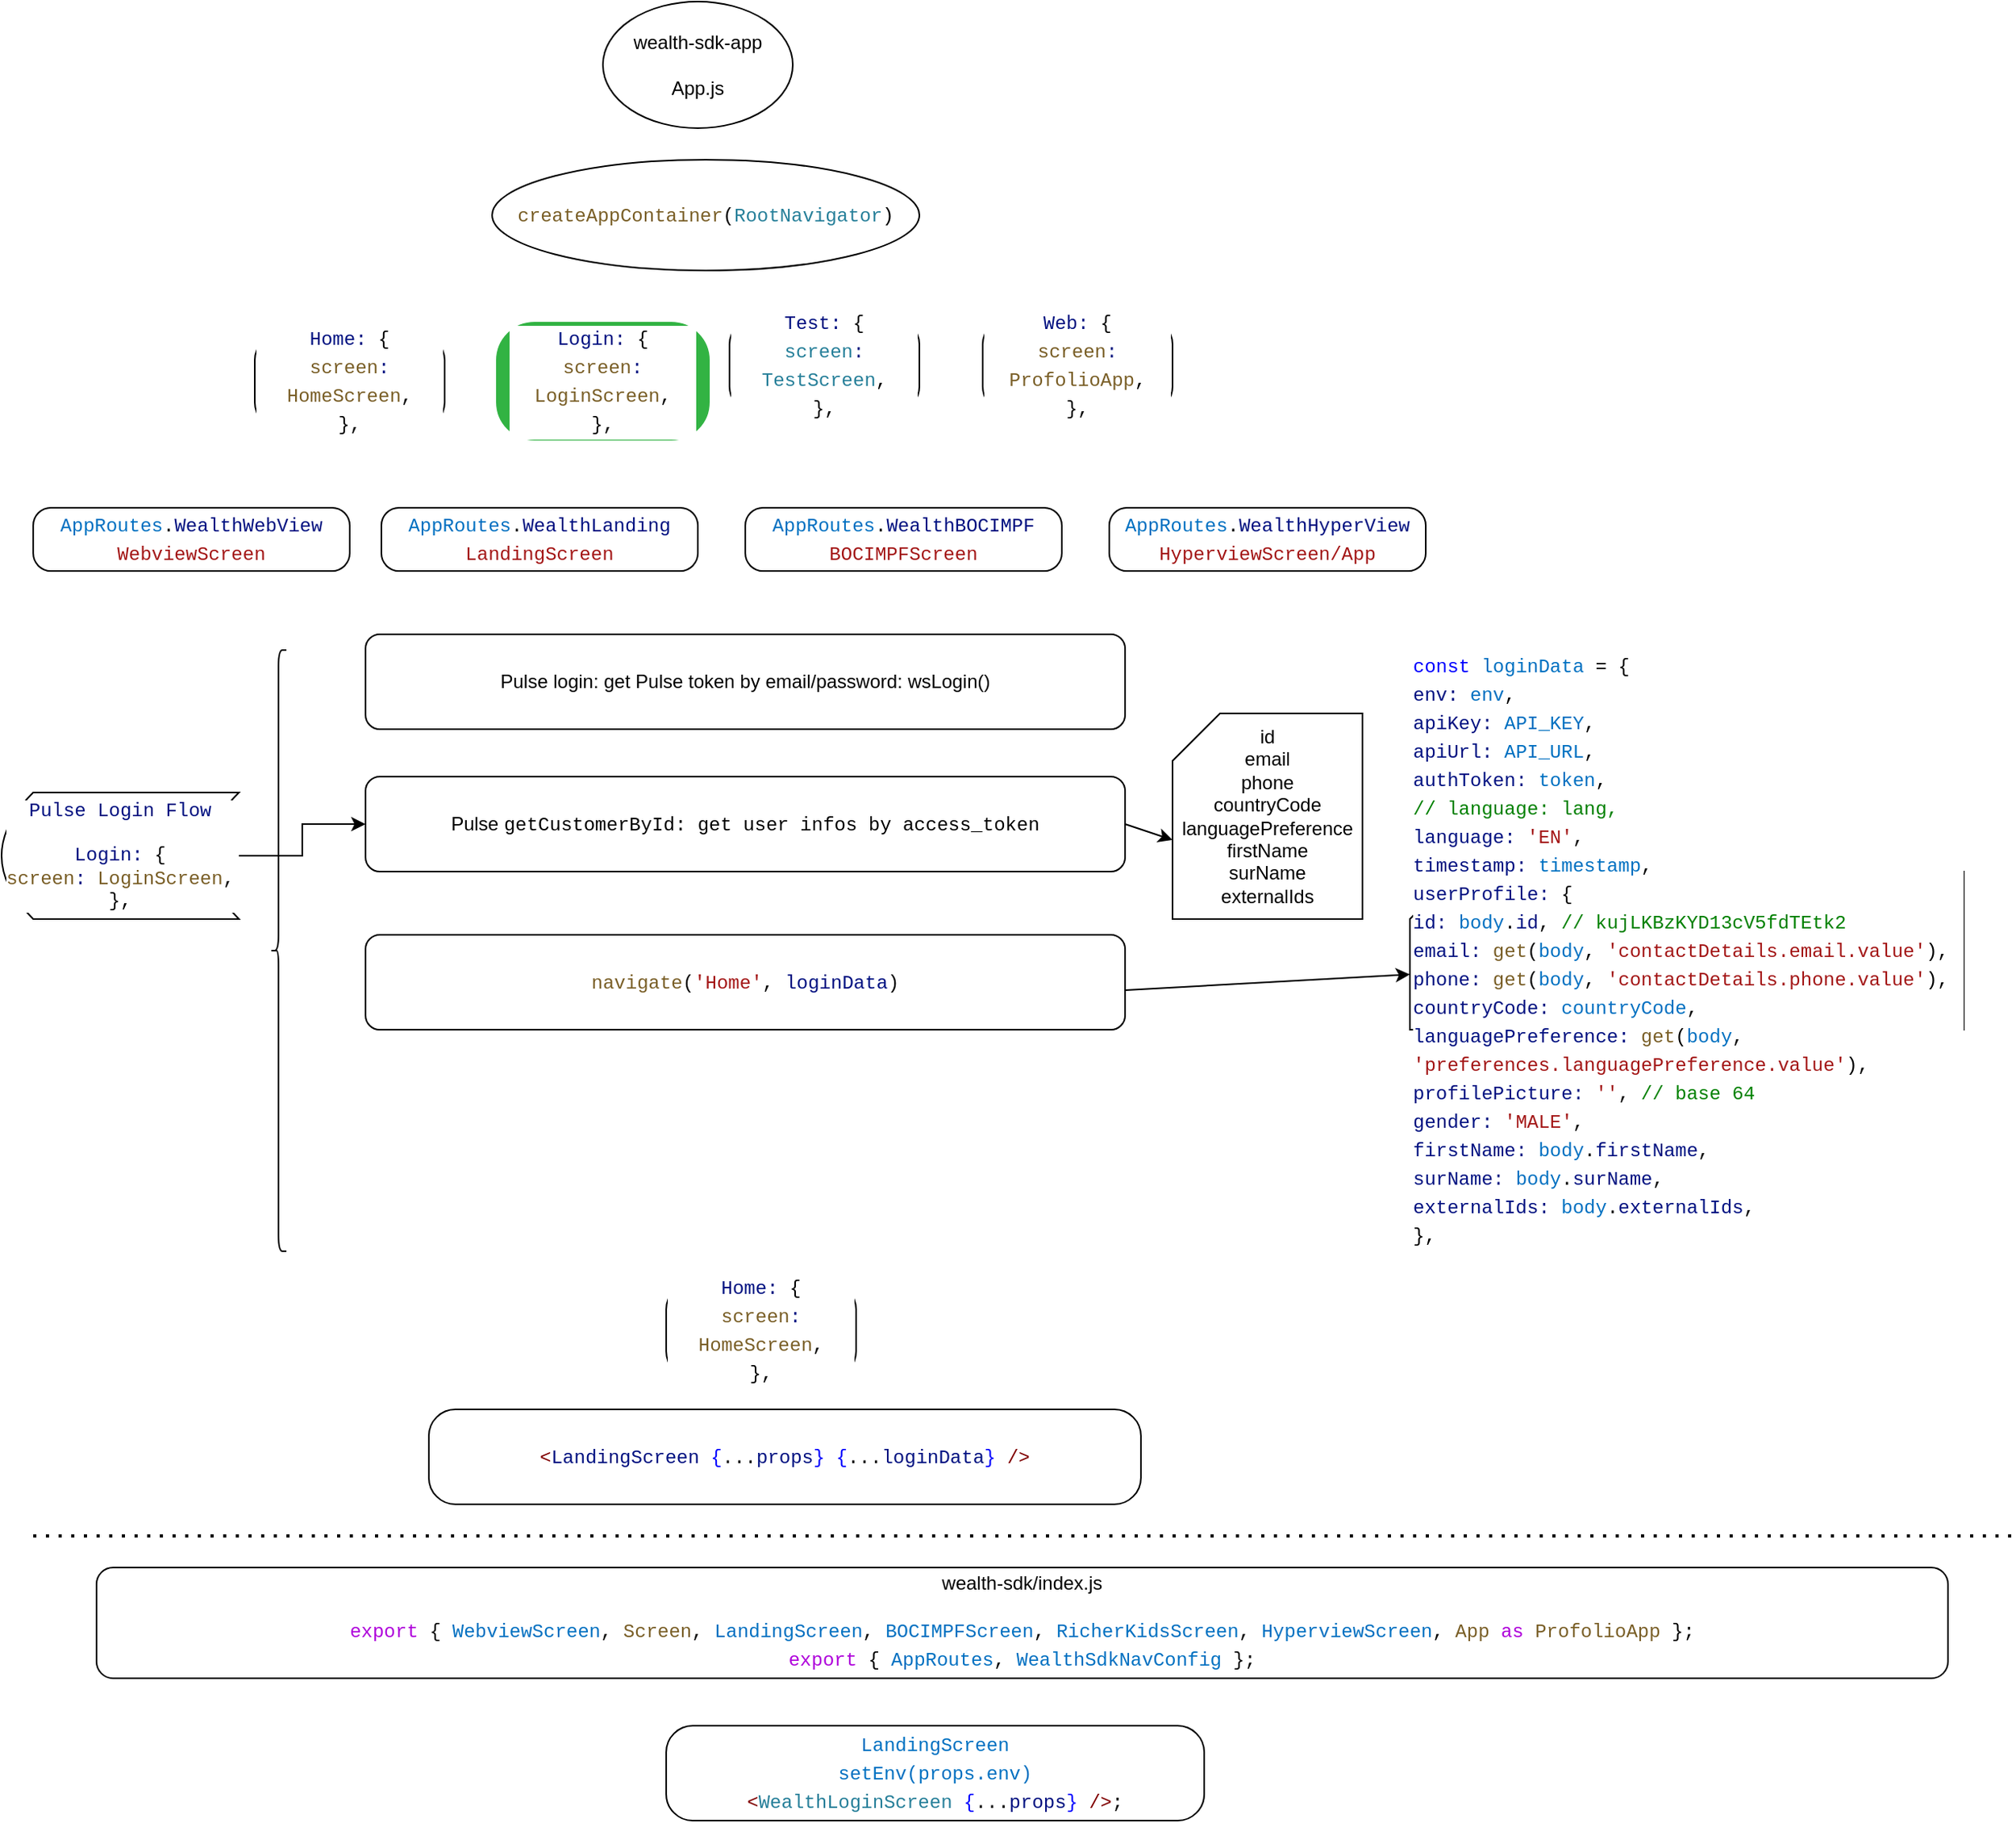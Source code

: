 <mxfile version="16.6.4" type="github">
  <diagram id="Ez9NOa8rmPA_cQ7ZIKCo" name="Page-1">
    <mxGraphModel dx="1400" dy="816" grid="1" gridSize="10" guides="1" tooltips="1" connect="1" arrows="1" fold="1" page="1" pageScale="1" pageWidth="850" pageHeight="1100" math="0" shadow="0">
      <root>
        <mxCell id="0" />
        <mxCell id="1" parent="0" />
        <mxCell id="DqpLaMD-jv-4hAw9MZrK-1" value="wealth-sdk-app&lt;br&gt;&lt;br&gt;App.js" style="ellipse;whiteSpace=wrap;html=1;" parent="1" vertex="1">
          <mxGeometry x="390" y="80" width="120" height="80" as="geometry" />
        </mxCell>
        <mxCell id="DqpLaMD-jv-4hAw9MZrK-2" value="&lt;div style=&quot;background-color: rgb(255 , 255 , 255) ; font-family: &amp;#34;menlo&amp;#34; , &amp;#34;monaco&amp;#34; , &amp;#34;courier new&amp;#34; , monospace ; line-height: 18px&quot;&gt;&lt;span style=&quot;color: #795e26&quot;&gt;createAppContainer&lt;/span&gt;(&lt;span style=&quot;color: #267f99&quot;&gt;RootNavigator&lt;/span&gt;)&lt;/div&gt;" style="ellipse;whiteSpace=wrap;html=1;" parent="1" vertex="1">
          <mxGeometry x="320" y="180" width="270" height="70" as="geometry" />
        </mxCell>
        <mxCell id="DqpLaMD-jv-4hAw9MZrK-3" value="&lt;div style=&quot;background-color: rgb(255 , 255 , 255) ; font-family: &amp;#34;menlo&amp;#34; , &amp;#34;monaco&amp;#34; , &amp;#34;courier new&amp;#34; , monospace ; line-height: 18px&quot;&gt;&lt;div&gt;&lt;span style=&quot;color: #001080&quot;&gt;Home&lt;/span&gt;&lt;span style=&quot;color: #001080&quot;&gt;:&lt;/span&gt; {&lt;/div&gt;&lt;div&gt;      &lt;span style=&quot;color: #795e26&quot;&gt;screen&lt;/span&gt;&lt;span style=&quot;color: #001080&quot;&gt;:&lt;/span&gt; &lt;span style=&quot;color: #795e26&quot;&gt;HomeScreen&lt;/span&gt;,&lt;/div&gt;&lt;div&gt;    },&lt;/div&gt;&lt;/div&gt;" style="rounded=1;whiteSpace=wrap;html=1;arcSize=28;" parent="1" vertex="1">
          <mxGeometry x="170" y="290" width="120" height="60" as="geometry" />
        </mxCell>
        <mxCell id="DqpLaMD-jv-4hAw9MZrK-4" value="&lt;div style=&quot;background-color: rgb(255 , 255 , 255) ; font-family: &amp;#34;menlo&amp;#34; , &amp;#34;monaco&amp;#34; , &amp;#34;courier new&amp;#34; , monospace ; line-height: 18px&quot;&gt;&lt;div style=&quot;font-family: &amp;#34;menlo&amp;#34; , &amp;#34;monaco&amp;#34; , &amp;#34;courier new&amp;#34; , monospace ; line-height: 18px&quot;&gt;&lt;div&gt;&lt;span style=&quot;color: #001080&quot;&gt;Login&lt;/span&gt;&lt;span style=&quot;color: #001080&quot;&gt;:&lt;/span&gt; {&lt;/div&gt;&lt;div&gt;      &lt;span style=&quot;color: #795e26&quot;&gt;screen&lt;/span&gt;&lt;span style=&quot;color: #001080&quot;&gt;:&lt;/span&gt; &lt;span style=&quot;color: #795e26&quot;&gt;LoginScreen&lt;/span&gt;,&lt;/div&gt;&lt;div&gt;    },&lt;/div&gt;&lt;/div&gt;&lt;/div&gt;" style="rounded=1;whiteSpace=wrap;html=1;arcSize=28;fillColor=#7CE879;strokeColor=#32B343;gradientColor=none;shadow=0;glass=0;strokeWidth=15;" parent="1" vertex="1">
          <mxGeometry x="330" y="290" width="120" height="60" as="geometry" />
        </mxCell>
        <mxCell id="DqpLaMD-jv-4hAw9MZrK-5" value="&lt;div style=&quot;background-color: rgb(255 , 255 , 255) ; font-family: &amp;#34;menlo&amp;#34; , &amp;#34;monaco&amp;#34; , &amp;#34;courier new&amp;#34; , monospace ; line-height: 18px&quot;&gt;&lt;div style=&quot;font-family: &amp;#34;menlo&amp;#34; , &amp;#34;monaco&amp;#34; , &amp;#34;courier new&amp;#34; , monospace ; line-height: 18px&quot;&gt;&lt;div&gt;&lt;span style=&quot;color: #001080&quot;&gt;Test&lt;/span&gt;&lt;span style=&quot;color: #001080&quot;&gt;:&lt;/span&gt; {&lt;/div&gt;&lt;div&gt;      &lt;span style=&quot;color: #267f99&quot;&gt;screen&lt;/span&gt;&lt;span style=&quot;color: #001080&quot;&gt;:&lt;/span&gt; &lt;span style=&quot;color: #267f99&quot;&gt;TestScreen&lt;/span&gt;,&lt;/div&gt;&lt;div&gt;    },&lt;/div&gt;&lt;/div&gt;&lt;/div&gt;" style="rounded=1;whiteSpace=wrap;html=1;arcSize=28;" parent="1" vertex="1">
          <mxGeometry x="470" y="280" width="120" height="60" as="geometry" />
        </mxCell>
        <mxCell id="DqpLaMD-jv-4hAw9MZrK-6" value="&lt;div style=&quot;background-color: rgb(255 , 255 , 255) ; font-family: &amp;#34;menlo&amp;#34; , &amp;#34;monaco&amp;#34; , &amp;#34;courier new&amp;#34; , monospace ; line-height: 18px&quot;&gt;&lt;div style=&quot;font-family: &amp;#34;menlo&amp;#34; , &amp;#34;monaco&amp;#34; , &amp;#34;courier new&amp;#34; , monospace ; line-height: 18px&quot;&gt;&lt;div&gt;&lt;span style=&quot;color: #001080&quot;&gt;Web&lt;/span&gt;&lt;span style=&quot;color: #001080&quot;&gt;:&lt;/span&gt; {&lt;/div&gt;&lt;div&gt;      &lt;span style=&quot;color: #795e26&quot;&gt;screen&lt;/span&gt;&lt;span style=&quot;color: #001080&quot;&gt;:&lt;/span&gt; &lt;span style=&quot;color: #795e26&quot;&gt;ProfolioApp&lt;/span&gt;,&lt;/div&gt;&lt;div&gt;    },&lt;/div&gt;&lt;/div&gt;&lt;/div&gt;" style="rounded=1;whiteSpace=wrap;html=1;arcSize=28;" parent="1" vertex="1">
          <mxGeometry x="630" y="280" width="120" height="60" as="geometry" />
        </mxCell>
        <mxCell id="DqpLaMD-jv-4hAw9MZrK-7" value="&lt;div style=&quot;background-color: rgb(255 , 255 , 255) ; font-family: &amp;#34;menlo&amp;#34; , &amp;#34;monaco&amp;#34; , &amp;#34;courier new&amp;#34; , monospace ; line-height: 18px&quot;&gt;&lt;div style=&quot;font-family: &amp;#34;menlo&amp;#34; , &amp;#34;monaco&amp;#34; , &amp;#34;courier new&amp;#34; , monospace ; line-height: 18px&quot;&gt;&lt;span style=&quot;color: #0070c1&quot;&gt;AppRoutes&lt;/span&gt;.&lt;span style=&quot;color: #001080&quot;&gt;WealthWebView&lt;/span&gt;&lt;/div&gt;&lt;div style=&quot;font-family: &amp;#34;menlo&amp;#34; , &amp;#34;monaco&amp;#34; , &amp;#34;courier new&amp;#34; , monospace ; line-height: 18px&quot;&gt;&lt;div style=&quot;font-family: &amp;#34;menlo&amp;#34; , &amp;#34;monaco&amp;#34; , &amp;#34;courier new&amp;#34; , monospace ; line-height: 18px&quot;&gt;&lt;span style=&quot;color: #a31515&quot;&gt;WebviewScreen&lt;/span&gt;&lt;/div&gt;&lt;/div&gt;&lt;/div&gt;" style="rounded=1;whiteSpace=wrap;html=1;arcSize=28;" parent="1" vertex="1">
          <mxGeometry x="30" y="400" width="200" height="40" as="geometry" />
        </mxCell>
        <mxCell id="DqpLaMD-jv-4hAw9MZrK-8" value="&lt;div style=&quot;background-color: rgb(255 , 255 , 255) ; font-family: &amp;#34;menlo&amp;#34; , &amp;#34;monaco&amp;#34; , &amp;#34;courier new&amp;#34; , monospace ; line-height: 18px&quot;&gt;&lt;div style=&quot;font-family: &amp;#34;menlo&amp;#34; , &amp;#34;monaco&amp;#34; , &amp;#34;courier new&amp;#34; , monospace ; line-height: 18px&quot;&gt;&lt;span style=&quot;color: #0070c1&quot;&gt;AppRoutes&lt;/span&gt;.&lt;span style=&quot;color: rgb(0 , 16 , 128) ; font-family: &amp;#34;menlo&amp;#34; , &amp;#34;monaco&amp;#34; , &amp;#34;courier new&amp;#34; , monospace&quot;&gt;WealthLanding&lt;/span&gt;&lt;/div&gt;&lt;div style=&quot;font-family: &amp;#34;menlo&amp;#34; , &amp;#34;monaco&amp;#34; , &amp;#34;courier new&amp;#34; , monospace ; line-height: 18px&quot;&gt;&lt;div style=&quot;font-family: &amp;#34;menlo&amp;#34; , &amp;#34;monaco&amp;#34; , &amp;#34;courier new&amp;#34; , monospace ; line-height: 18px&quot;&gt;&lt;div style=&quot;font-family: &amp;#34;menlo&amp;#34; , &amp;#34;monaco&amp;#34; , &amp;#34;courier new&amp;#34; , monospace ; line-height: 18px&quot;&gt;&lt;span style=&quot;color: #a31515&quot;&gt;LandingScreen&lt;/span&gt;&lt;/div&gt;&lt;/div&gt;&lt;/div&gt;&lt;/div&gt;" style="rounded=1;whiteSpace=wrap;html=1;arcSize=28;" parent="1" vertex="1">
          <mxGeometry x="250" y="400" width="200" height="40" as="geometry" />
        </mxCell>
        <mxCell id="DqpLaMD-jv-4hAw9MZrK-9" value="&lt;div style=&quot;background-color: rgb(255 , 255 , 255) ; font-family: &amp;#34;menlo&amp;#34; , &amp;#34;monaco&amp;#34; , &amp;#34;courier new&amp;#34; , monospace ; line-height: 18px&quot;&gt;&lt;div style=&quot;font-family: &amp;#34;menlo&amp;#34; , &amp;#34;monaco&amp;#34; , &amp;#34;courier new&amp;#34; , monospace ; line-height: 18px&quot;&gt;&lt;span style=&quot;color: #0070c1&quot;&gt;AppRoutes&lt;/span&gt;.&lt;span style=&quot;color: rgb(0 , 16 , 128) ; font-family: &amp;#34;menlo&amp;#34; , &amp;#34;monaco&amp;#34; , &amp;#34;courier new&amp;#34; , monospace&quot;&gt;WealthBOCIMPF&lt;/span&gt;&lt;/div&gt;&lt;div style=&quot;font-family: &amp;#34;menlo&amp;#34; , &amp;#34;monaco&amp;#34; , &amp;#34;courier new&amp;#34; , monospace ; line-height: 18px&quot;&gt;&lt;div style=&quot;font-family: &amp;#34;menlo&amp;#34; , &amp;#34;monaco&amp;#34; , &amp;#34;courier new&amp;#34; , monospace ; line-height: 18px&quot;&gt;&lt;div style=&quot;font-family: &amp;#34;menlo&amp;#34; , &amp;#34;monaco&amp;#34; , &amp;#34;courier new&amp;#34; , monospace ; line-height: 18px&quot;&gt;&lt;span style=&quot;color: #a31515&quot;&gt;BOCIMPFScreen&lt;/span&gt;&lt;/div&gt;&lt;/div&gt;&lt;/div&gt;&lt;/div&gt;" style="rounded=1;whiteSpace=wrap;html=1;arcSize=28;" parent="1" vertex="1">
          <mxGeometry x="480" y="400" width="200" height="40" as="geometry" />
        </mxCell>
        <mxCell id="DqpLaMD-jv-4hAw9MZrK-10" value="&lt;div style=&quot;background-color: rgb(255 , 255 , 255) ; font-family: &amp;#34;menlo&amp;#34; , &amp;#34;monaco&amp;#34; , &amp;#34;courier new&amp;#34; , monospace ; line-height: 18px&quot;&gt;&lt;div style=&quot;font-family: &amp;#34;menlo&amp;#34; , &amp;#34;monaco&amp;#34; , &amp;#34;courier new&amp;#34; , monospace ; line-height: 18px&quot;&gt;&lt;span style=&quot;color: #0070c1&quot;&gt;AppRoutes&lt;/span&gt;.&lt;span style=&quot;color: rgb(0 , 16 , 128) ; font-family: &amp;#34;menlo&amp;#34; , &amp;#34;monaco&amp;#34; , &amp;#34;courier new&amp;#34; , monospace&quot;&gt;WealthHyperView&lt;/span&gt;&lt;/div&gt;&lt;div style=&quot;font-family: &amp;#34;menlo&amp;#34; , &amp;#34;monaco&amp;#34; , &amp;#34;courier new&amp;#34; , monospace ; line-height: 18px&quot;&gt;&lt;div style=&quot;font-family: &amp;#34;menlo&amp;#34; , &amp;#34;monaco&amp;#34; , &amp;#34;courier new&amp;#34; , monospace ; line-height: 18px&quot;&gt;&lt;div style=&quot;font-family: &amp;#34;menlo&amp;#34; , &amp;#34;monaco&amp;#34; , &amp;#34;courier new&amp;#34; , monospace ; line-height: 18px&quot;&gt;&lt;span style=&quot;color: #a31515&quot;&gt;HyperviewScreen/App&lt;/span&gt;&lt;/div&gt;&lt;/div&gt;&lt;/div&gt;&lt;/div&gt;" style="rounded=1;whiteSpace=wrap;html=1;arcSize=28;" parent="1" vertex="1">
          <mxGeometry x="710" y="400" width="200" height="40" as="geometry" />
        </mxCell>
        <mxCell id="Va2xouC2_Z0msRJ49T6t-23" value="" style="group" vertex="1" connectable="0" parent="1">
          <mxGeometry x="10" y="480" width="1240" height="390" as="geometry" />
        </mxCell>
        <mxCell id="Va2xouC2_Z0msRJ49T6t-2" value="Pulse login: get Pulse token by email/password: wsLogin()" style="rounded=1;whiteSpace=wrap;html=1;shadow=0;glass=0;strokeColor=#000000;strokeWidth=1;fillColor=none;gradientColor=none;" vertex="1" parent="Va2xouC2_Z0msRJ49T6t-23">
          <mxGeometry x="230" width="480" height="60" as="geometry" />
        </mxCell>
        <mxCell id="Va2xouC2_Z0msRJ49T6t-3" value="Pulse&amp;nbsp;&lt;span style=&quot;font-family: monospace ; font-size: 0px&quot;&gt;%3CmxGraphModel%3E%3Croot%3E%3CmxCell%20id%3D%220%22%2F%3E%3CmxCell%20id%3D%221%22%20parent%3D%220%22%2F%3E%3CmxCell%20id%3D%222%22%20value%3D%22Pulse%20login%20by%20email%2Fpassword%3A%20wsLogin()%22%20style%3D%22rounded%3D1%3BwhiteSpace%3Dwrap%3Bhtml%3D1%3Bshadow%3D0%3Bglass%3D0%3BstrokeColor%3D%23000000%3BstrokeWidth%3D1%3BfillColor%3Dnone%3BgradientColor%3Dnone%3B%22%20vertex%3D%221%22%20parent%3D%221%22%3E%3CmxGeometry%20x%3D%22240%22%20y%3D%22590%22%20width%3D%22480%22%20height%3D%2260%22%20as%3D%22geometry%22%2F%3E%3C%2FmxCell%3E%3C%2Froot%3E%3C%2FmxGraphModel%3E&lt;/span&gt;&lt;span style=&quot;background-color: rgb(255 , 255 , 255) ; font-family: &amp;#34;menlo&amp;#34; , &amp;#34;monaco&amp;#34; , &amp;#34;courier new&amp;#34; , monospace&quot;&gt;getCustomerById: get user infos by access_token&lt;/span&gt;" style="rounded=1;whiteSpace=wrap;html=1;shadow=0;glass=0;strokeColor=#000000;strokeWidth=1;fillColor=none;gradientColor=none;fontColor=#000000;" vertex="1" parent="Va2xouC2_Z0msRJ49T6t-23">
          <mxGeometry x="230" y="90" width="480" height="60" as="geometry" />
        </mxCell>
        <mxCell id="Va2xouC2_Z0msRJ49T6t-4" value="&lt;div style=&quot;background-color: rgb(255 , 255 , 255) ; font-family: &amp;#34;menlo&amp;#34; , &amp;#34;monaco&amp;#34; , &amp;#34;courier new&amp;#34; , monospace ; line-height: 18px&quot;&gt;&lt;span style=&quot;color: #795e26&quot;&gt;navigate&lt;/span&gt;(&lt;span style=&quot;color: #a31515&quot;&gt;&#39;Home&#39;&lt;/span&gt;, &lt;span style=&quot;color: #001080&quot;&gt;loginData&lt;/span&gt;)&lt;/div&gt;" style="rounded=1;whiteSpace=wrap;html=1;shadow=0;glass=0;strokeColor=#000000;strokeWidth=1;fillColor=none;gradientColor=none;fontColor=#000000;" vertex="1" parent="Va2xouC2_Z0msRJ49T6t-23">
          <mxGeometry x="230" y="190" width="480" height="60" as="geometry" />
        </mxCell>
        <mxCell id="Va2xouC2_Z0msRJ49T6t-12" value="id&lt;br&gt;email&lt;br&gt;phone&lt;br&gt;countryCode&lt;br&gt;languagePreference&lt;br&gt;firstName&lt;br&gt;surName&lt;br&gt;externalIds" style="shape=card;whiteSpace=wrap;html=1;shadow=0;glass=0;fontColor=#000000;strokeColor=#000000;strokeWidth=1;fillColor=none;gradientColor=none;" vertex="1" parent="Va2xouC2_Z0msRJ49T6t-23">
          <mxGeometry x="740" y="50" width="120" height="130" as="geometry" />
        </mxCell>
        <mxCell id="Va2xouC2_Z0msRJ49T6t-14" value="" style="endArrow=classic;html=1;rounded=0;fontColor=#000000;exitX=1;exitY=0.5;exitDx=0;exitDy=0;" edge="1" parent="Va2xouC2_Z0msRJ49T6t-23" source="Va2xouC2_Z0msRJ49T6t-3">
          <mxGeometry width="50" height="50" relative="1" as="geometry">
            <mxPoint x="690" y="180" as="sourcePoint" />
            <mxPoint x="740" y="130" as="targetPoint" />
          </mxGeometry>
        </mxCell>
        <mxCell id="Va2xouC2_Z0msRJ49T6t-16" value="&lt;div style=&quot;background-color: rgb(255 , 255 , 255) ; font-family: &amp;quot;menlo&amp;quot; , &amp;quot;monaco&amp;quot; , &amp;quot;courier new&amp;quot; , monospace ; line-height: 18px&quot;&gt;&lt;div&gt;&lt;span style=&quot;color: #0000ff&quot;&gt;const&lt;/span&gt; &lt;span style=&quot;color: #0070c1&quot;&gt;loginData&lt;/span&gt; = {&lt;/div&gt;&lt;div&gt;                  &lt;span style=&quot;color: #001080&quot;&gt;env&lt;/span&gt;&lt;span style=&quot;color: #001080&quot;&gt;:&lt;/span&gt; &lt;span style=&quot;color: #0070c1&quot;&gt;env&lt;/span&gt;,&lt;/div&gt;&lt;div&gt;                  &lt;span style=&quot;color: #001080&quot;&gt;apiKey&lt;/span&gt;&lt;span style=&quot;color: #001080&quot;&gt;:&lt;/span&gt; &lt;span style=&quot;color: #0070c1&quot;&gt;API_KEY&lt;/span&gt;,&lt;/div&gt;&lt;div&gt;                  &lt;span style=&quot;color: #001080&quot;&gt;apiUrl&lt;/span&gt;&lt;span style=&quot;color: #001080&quot;&gt;:&lt;/span&gt; &lt;span style=&quot;color: #0070c1&quot;&gt;API_URL&lt;/span&gt;,&lt;/div&gt;&lt;div&gt;                  &lt;span style=&quot;color: #001080&quot;&gt;authToken&lt;/span&gt;&lt;span style=&quot;color: #001080&quot;&gt;:&lt;/span&gt; &lt;span style=&quot;color: #0070c1&quot;&gt;token&lt;/span&gt;,&lt;/div&gt;&lt;div&gt;                  &lt;span style=&quot;color: #008000&quot;&gt;// language: lang,&lt;/span&gt;&lt;/div&gt;&lt;div&gt;                  &lt;span style=&quot;color: #001080&quot;&gt;language&lt;/span&gt;&lt;span style=&quot;color: #001080&quot;&gt;:&lt;/span&gt; &lt;span style=&quot;color: #a31515&quot;&gt;&#39;EN&#39;&lt;/span&gt;,&lt;/div&gt;&lt;div&gt;                  &lt;span style=&quot;color: #001080&quot;&gt;timestamp&lt;/span&gt;&lt;span style=&quot;color: #001080&quot;&gt;:&lt;/span&gt; &lt;span style=&quot;color: #0070c1&quot;&gt;timestamp&lt;/span&gt;,&lt;/div&gt;&lt;div&gt;                  &lt;span style=&quot;color: #001080&quot;&gt;userProfile&lt;/span&gt;&lt;span style=&quot;color: #001080&quot;&gt;:&lt;/span&gt; {&lt;/div&gt;&lt;div&gt;                    &lt;span style=&quot;color: #001080&quot;&gt;id&lt;/span&gt;&lt;span style=&quot;color: #001080&quot;&gt;:&lt;/span&gt; &lt;span style=&quot;color: #0070c1&quot;&gt;body&lt;/span&gt;.&lt;span style=&quot;color: #001080&quot;&gt;id&lt;/span&gt;, &lt;span style=&quot;color: #008000&quot;&gt;// kujLKBzKYD13cV5fdTEtk2&lt;/span&gt;&lt;/div&gt;&lt;div&gt;                    &lt;span style=&quot;color: #001080&quot;&gt;email&lt;/span&gt;&lt;span style=&quot;color: #001080&quot;&gt;:&lt;/span&gt; &lt;span style=&quot;color: #795e26&quot;&gt;get&lt;/span&gt;(&lt;span style=&quot;color: #0070c1&quot;&gt;body&lt;/span&gt;, &lt;span style=&quot;color: #a31515&quot;&gt;&#39;contactDetails.email.value&#39;&lt;/span&gt;),&lt;/div&gt;&lt;div&gt;                    &lt;span style=&quot;color: #001080&quot;&gt;phone&lt;/span&gt;&lt;span style=&quot;color: #001080&quot;&gt;:&lt;/span&gt; &lt;span style=&quot;color: #795e26&quot;&gt;get&lt;/span&gt;(&lt;span style=&quot;color: #0070c1&quot;&gt;body&lt;/span&gt;, &lt;span style=&quot;color: #a31515&quot;&gt;&#39;contactDetails.phone.value&#39;&lt;/span&gt;),&lt;/div&gt;&lt;div&gt;                    &lt;span style=&quot;color: #001080&quot;&gt;countryCode&lt;/span&gt;&lt;span style=&quot;color: #001080&quot;&gt;:&lt;/span&gt; &lt;span style=&quot;color: #0070c1&quot;&gt;countryCode&lt;/span&gt;,&lt;/div&gt;&lt;div&gt;                    &lt;span style=&quot;color: #001080&quot;&gt;languagePreference&lt;/span&gt;&lt;span style=&quot;color: #001080&quot;&gt;:&lt;/span&gt; &lt;span style=&quot;color: #795e26&quot;&gt;get&lt;/span&gt;(&lt;span style=&quot;color: #0070c1&quot;&gt;body&lt;/span&gt;, &lt;span style=&quot;color: #a31515&quot;&gt;&#39;preferences.languagePreference.value&#39;&lt;/span&gt;),&lt;/div&gt;&lt;div&gt;                    &lt;span style=&quot;color: #001080&quot;&gt;profilePicture&lt;/span&gt;&lt;span style=&quot;color: #001080&quot;&gt;:&lt;/span&gt; &lt;span style=&quot;color: #a31515&quot;&gt;&#39;&#39;&lt;/span&gt;, &lt;span style=&quot;color: #008000&quot;&gt;// base 64&lt;/span&gt;&lt;/div&gt;&lt;div&gt;                    &lt;span style=&quot;color: #001080&quot;&gt;gender&lt;/span&gt;&lt;span style=&quot;color: #001080&quot;&gt;:&lt;/span&gt; &lt;span style=&quot;color: #a31515&quot;&gt;&#39;MALE&#39;&lt;/span&gt;,&lt;/div&gt;&lt;div&gt;                    &lt;span style=&quot;color: #001080&quot;&gt;firstName&lt;/span&gt;&lt;span style=&quot;color: #001080&quot;&gt;:&lt;/span&gt; &lt;span style=&quot;color: #0070c1&quot;&gt;body&lt;/span&gt;.&lt;span style=&quot;color: #001080&quot;&gt;firstName&lt;/span&gt;,&lt;/div&gt;&lt;div&gt;                    &lt;span style=&quot;color: #001080&quot;&gt;surName&lt;/span&gt;&lt;span style=&quot;color: #001080&quot;&gt;:&lt;/span&gt; &lt;span style=&quot;color: #0070c1&quot;&gt;body&lt;/span&gt;.&lt;span style=&quot;color: #001080&quot;&gt;surName&lt;/span&gt;,&lt;/div&gt;&lt;div&gt;                    &lt;span style=&quot;color: #001080&quot;&gt;externalIds&lt;/span&gt;&lt;span style=&quot;color: #001080&quot;&gt;:&lt;/span&gt; &lt;span style=&quot;color: #0070c1&quot;&gt;body&lt;/span&gt;.&lt;span style=&quot;color: #001080&quot;&gt;externalIds&lt;/span&gt;,&lt;/div&gt;&lt;div&gt;                  },&lt;/div&gt;&lt;/div&gt;" style="shape=card;whiteSpace=wrap;html=1;shadow=0;glass=0;fontColor=#000000;strokeColor=#000000;strokeWidth=1;fillColor=none;gradientColor=none;align=left;" vertex="1" parent="Va2xouC2_Z0msRJ49T6t-23">
          <mxGeometry x="890" y="150" width="350" height="100" as="geometry" />
        </mxCell>
        <mxCell id="Va2xouC2_Z0msRJ49T6t-17" value="" style="endArrow=classic;html=1;rounded=0;fontColor=#000000;entryX=0;entryY=0;entryDx=0;entryDy=65;entryPerimeter=0;" edge="1" parent="Va2xouC2_Z0msRJ49T6t-23" target="Va2xouC2_Z0msRJ49T6t-16">
          <mxGeometry width="50" height="50" relative="1" as="geometry">
            <mxPoint x="710" y="225" as="sourcePoint" />
            <mxPoint x="760" y="175" as="targetPoint" />
          </mxGeometry>
        </mxCell>
        <mxCell id="Va2xouC2_Z0msRJ49T6t-18" value="" style="shape=curlyBracket;whiteSpace=wrap;html=1;rounded=1;shadow=0;glass=0;fontColor=#000000;strokeColor=#000000;strokeWidth=1;fillColor=none;gradientColor=none;size=0.5;" vertex="1" parent="Va2xouC2_Z0msRJ49T6t-23">
          <mxGeometry x="170" y="10" width="10" height="380" as="geometry" />
        </mxCell>
        <mxCell id="Va2xouC2_Z0msRJ49T6t-20" value="" style="edgeStyle=orthogonalEdgeStyle;rounded=0;orthogonalLoop=1;jettySize=auto;html=1;fontColor=#000000;" edge="1" parent="Va2xouC2_Z0msRJ49T6t-23" source="Va2xouC2_Z0msRJ49T6t-19" target="Va2xouC2_Z0msRJ49T6t-3">
          <mxGeometry relative="1" as="geometry" />
        </mxCell>
        <mxCell id="Va2xouC2_Z0msRJ49T6t-19" value="&lt;div style=&quot;font-family: &amp;#34;menlo&amp;#34; , &amp;#34;monaco&amp;#34; , &amp;#34;courier new&amp;#34; , monospace ; background-color: rgb(255 , 255 , 255)&quot;&gt;&lt;span style=&quot;color: rgb(0 , 16 , 128)&quot;&gt;Pulse Login Flow&lt;/span&gt;&lt;/div&gt;&lt;div style=&quot;font-family: &amp;#34;menlo&amp;#34; , &amp;#34;monaco&amp;#34; , &amp;#34;courier new&amp;#34; , monospace ; background-color: rgb(255 , 255 , 255)&quot;&gt;&lt;span style=&quot;color: rgb(0 , 16 , 128)&quot;&gt;&lt;br&gt;Login&lt;/span&gt;&lt;span style=&quot;color: rgb(0 , 16 , 128)&quot;&gt;:&lt;/span&gt;&amp;nbsp;{&lt;/div&gt;&lt;div style=&quot;font-family: &amp;#34;menlo&amp;#34; , &amp;#34;monaco&amp;#34; , &amp;#34;courier new&amp;#34; , monospace ; background-color: rgb(255 , 255 , 255)&quot;&gt;&lt;span style=&quot;color: rgb(121 , 94 , 38)&quot;&gt;screen&lt;/span&gt;&lt;span style=&quot;color: rgb(0 , 16 , 128)&quot;&gt;:&lt;/span&gt;&amp;nbsp;&lt;span style=&quot;color: rgb(121 , 94 , 38)&quot;&gt;LoginScreen&lt;/span&gt;,&lt;/div&gt;&lt;div style=&quot;font-family: &amp;#34;menlo&amp;#34; , &amp;#34;monaco&amp;#34; , &amp;#34;courier new&amp;#34; , monospace ; background-color: rgb(255 , 255 , 255)&quot;&gt;},&lt;/div&gt;" style="shape=dataStorage;whiteSpace=wrap;html=1;fixedSize=1;shadow=0;glass=0;fontColor=#000000;strokeColor=#000000;strokeWidth=1;fillColor=none;gradientColor=none;" vertex="1" parent="Va2xouC2_Z0msRJ49T6t-23">
          <mxGeometry y="100" width="150" height="80" as="geometry" />
        </mxCell>
        <mxCell id="Va2xouC2_Z0msRJ49T6t-25" value="&lt;div style=&quot;background-color: rgb(255 , 255 , 255) ; font-family: &amp;#34;menlo&amp;#34; , &amp;#34;monaco&amp;#34; , &amp;#34;courier new&amp;#34; , monospace ; line-height: 18px&quot;&gt;&lt;div&gt;&lt;span style=&quot;color: #001080&quot;&gt;Home&lt;/span&gt;&lt;span style=&quot;color: #001080&quot;&gt;:&lt;/span&gt; {&lt;/div&gt;&lt;div&gt;      &lt;span style=&quot;color: #795e26&quot;&gt;screen&lt;/span&gt;&lt;span style=&quot;color: #001080&quot;&gt;:&lt;/span&gt; &lt;span style=&quot;color: #795e26&quot;&gt;HomeScreen&lt;/span&gt;,&lt;/div&gt;&lt;div&gt;    },&lt;/div&gt;&lt;/div&gt;" style="rounded=1;whiteSpace=wrap;html=1;arcSize=28;" vertex="1" parent="1">
          <mxGeometry x="430" y="890" width="120" height="60" as="geometry" />
        </mxCell>
        <mxCell id="Va2xouC2_Z0msRJ49T6t-26" value="&lt;div style=&quot;background-color: rgb(255 , 255 , 255) ; font-family: &amp;#34;menlo&amp;#34; , &amp;#34;monaco&amp;#34; , &amp;#34;courier new&amp;#34; , monospace ; line-height: 18px&quot;&gt;&lt;div style=&quot;font-family: &amp;#34;menlo&amp;#34; , &amp;#34;monaco&amp;#34; , &amp;#34;courier new&amp;#34; , monospace ; line-height: 18px&quot;&gt;&lt;span style=&quot;color: #800000&quot;&gt;&amp;lt;&lt;/span&gt;&lt;span style=&quot;color: rgb(0 , 16 , 128) ; font-family: &amp;#34;menlo&amp;#34; , &amp;#34;monaco&amp;#34; , &amp;#34;courier new&amp;#34; , monospace&quot;&gt;LandingScreen&lt;/span&gt;&amp;nbsp;&lt;span style=&quot;color: rgb(0 , 0 , 255)&quot;&gt;{&lt;/span&gt;...&lt;span style=&quot;color: rgb(0 , 16 , 128)&quot;&gt;props&lt;/span&gt;&lt;span style=&quot;color: rgb(0 , 0 , 255)&quot;&gt;}&lt;/span&gt; &lt;span style=&quot;color: rgb(0 , 0 , 255)&quot;&gt;{&lt;/span&gt;...&lt;span style=&quot;color: rgb(0 , 16 , 128)&quot;&gt;loginData&lt;/span&gt;&lt;span style=&quot;color: rgb(0 , 0 , 255)&quot;&gt;}&lt;/span&gt; &lt;span style=&quot;color: rgb(128 , 0 , 0)&quot;&gt;/&amp;gt;&lt;/span&gt;&lt;br&gt;&lt;/div&gt;&lt;/div&gt;" style="rounded=1;whiteSpace=wrap;html=1;arcSize=28;" vertex="1" parent="1">
          <mxGeometry x="280" y="970" width="450" height="60" as="geometry" />
        </mxCell>
        <mxCell id="Va2xouC2_Z0msRJ49T6t-27" value="" style="endArrow=none;dashed=1;html=1;dashPattern=1 3;strokeWidth=2;rounded=0;fontColor=#000000;" edge="1" parent="1">
          <mxGeometry width="50" height="50" relative="1" as="geometry">
            <mxPoint x="30" y="1050" as="sourcePoint" />
            <mxPoint x="1280" y="1050" as="targetPoint" />
          </mxGeometry>
        </mxCell>
        <mxCell id="Va2xouC2_Z0msRJ49T6t-28" value="wealth-sdk/index.js&lt;br&gt;&lt;br&gt;&lt;div style=&quot;background-color: rgb(255 , 255 , 255) ; font-family: &amp;#34;menlo&amp;#34; , &amp;#34;monaco&amp;#34; , &amp;#34;courier new&amp;#34; , monospace ; line-height: 18px&quot;&gt;&lt;span style=&quot;color: #af00db&quot;&gt;export&lt;/span&gt; { &lt;span style=&quot;color: #0070c1&quot;&gt;WebviewScreen&lt;/span&gt;, &lt;span style=&quot;color: #795e26&quot;&gt;Screen&lt;/span&gt;, &lt;span style=&quot;color: #0070c1&quot;&gt;LandingScreen&lt;/span&gt;, &lt;span style=&quot;color: #0070c1&quot;&gt;BOCIMPFScreen&lt;/span&gt;, &lt;span style=&quot;color: #0070c1&quot;&gt;RicherKidsScreen&lt;/span&gt;, &lt;span style=&quot;color: #0070c1&quot;&gt;HyperviewScreen&lt;/span&gt;, &lt;span style=&quot;color: #795e26&quot;&gt;App&lt;/span&gt; &lt;span style=&quot;color: #af00db&quot;&gt;as&lt;/span&gt; &lt;span style=&quot;color: #795e26&quot;&gt;ProfolioApp&lt;/span&gt; };&lt;/div&gt;&lt;div style=&quot;background-color: rgb(255 , 255 , 255) ; font-family: &amp;#34;menlo&amp;#34; , &amp;#34;monaco&amp;#34; , &amp;#34;courier new&amp;#34; , monospace ; line-height: 18px&quot;&gt;&lt;div style=&quot;font-family: &amp;#34;menlo&amp;#34; , &amp;#34;monaco&amp;#34; , &amp;#34;courier new&amp;#34; , monospace ; line-height: 18px&quot;&gt;&lt;span style=&quot;color: #af00db&quot;&gt;export&lt;/span&gt; { &lt;span style=&quot;color: #0070c1&quot;&gt;AppRoutes&lt;/span&gt;, &lt;span style=&quot;color: #0070c1&quot;&gt;WealthSdkNavConfig&lt;/span&gt; };&lt;/div&gt;&lt;/div&gt;" style="rounded=1;whiteSpace=wrap;html=1;shadow=0;glass=0;fontColor=#000000;strokeColor=#000000;strokeWidth=1;fillColor=none;gradientColor=none;" vertex="1" parent="1">
          <mxGeometry x="70" y="1070" width="1170" height="70" as="geometry" />
        </mxCell>
        <mxCell id="Va2xouC2_Z0msRJ49T6t-29" value="&lt;div style=&quot;background-color: rgb(255 , 255 , 255) ; font-family: &amp;#34;menlo&amp;#34; , &amp;#34;monaco&amp;#34; , &amp;#34;courier new&amp;#34; , monospace ; line-height: 18px&quot;&gt;&lt;div style=&quot;font-family: &amp;#34;menlo&amp;#34; , &amp;#34;monaco&amp;#34; , &amp;#34;courier new&amp;#34; , monospace ; line-height: 18px&quot;&gt;&lt;span style=&quot;color: #0070c1&quot;&gt;LandingScreen&lt;/span&gt;&lt;/div&gt;&lt;div style=&quot;font-family: &amp;#34;menlo&amp;#34; , &amp;#34;monaco&amp;#34; , &amp;#34;courier new&amp;#34; , monospace ; line-height: 18px&quot;&gt;&lt;font color=&quot;#0070c1&quot;&gt;setEnv(props.env)&lt;/font&gt;&lt;/div&gt;&lt;div style=&quot;font-family: &amp;#34;menlo&amp;#34; , &amp;#34;monaco&amp;#34; , &amp;#34;courier new&amp;#34; , monospace ; line-height: 18px&quot;&gt;&lt;div style=&quot;line-height: 18px&quot;&gt;&lt;div style=&quot;font-family: &amp;#34;menlo&amp;#34; , &amp;#34;monaco&amp;#34; , &amp;#34;courier new&amp;#34; , monospace ; line-height: 18px&quot;&gt;&lt;span style=&quot;color: #800000&quot;&gt;&amp;lt;&lt;/span&gt;&lt;span style=&quot;color: #267f99&quot;&gt;WealthLoginScreen&lt;/span&gt; &lt;span style=&quot;color: #0000ff&quot;&gt;{&lt;/span&gt;...&lt;span style=&quot;color: #001080&quot;&gt;props&lt;/span&gt;&lt;span style=&quot;color: #0000ff&quot;&gt;}&lt;/span&gt; &lt;span style=&quot;color: #800000&quot;&gt;/&amp;gt;&lt;/span&gt;;&lt;/div&gt;&lt;/div&gt;&lt;/div&gt;&lt;/div&gt;" style="rounded=1;whiteSpace=wrap;html=1;arcSize=28;" vertex="1" parent="1">
          <mxGeometry x="430" y="1170" width="340" height="60" as="geometry" />
        </mxCell>
      </root>
    </mxGraphModel>
  </diagram>
</mxfile>
